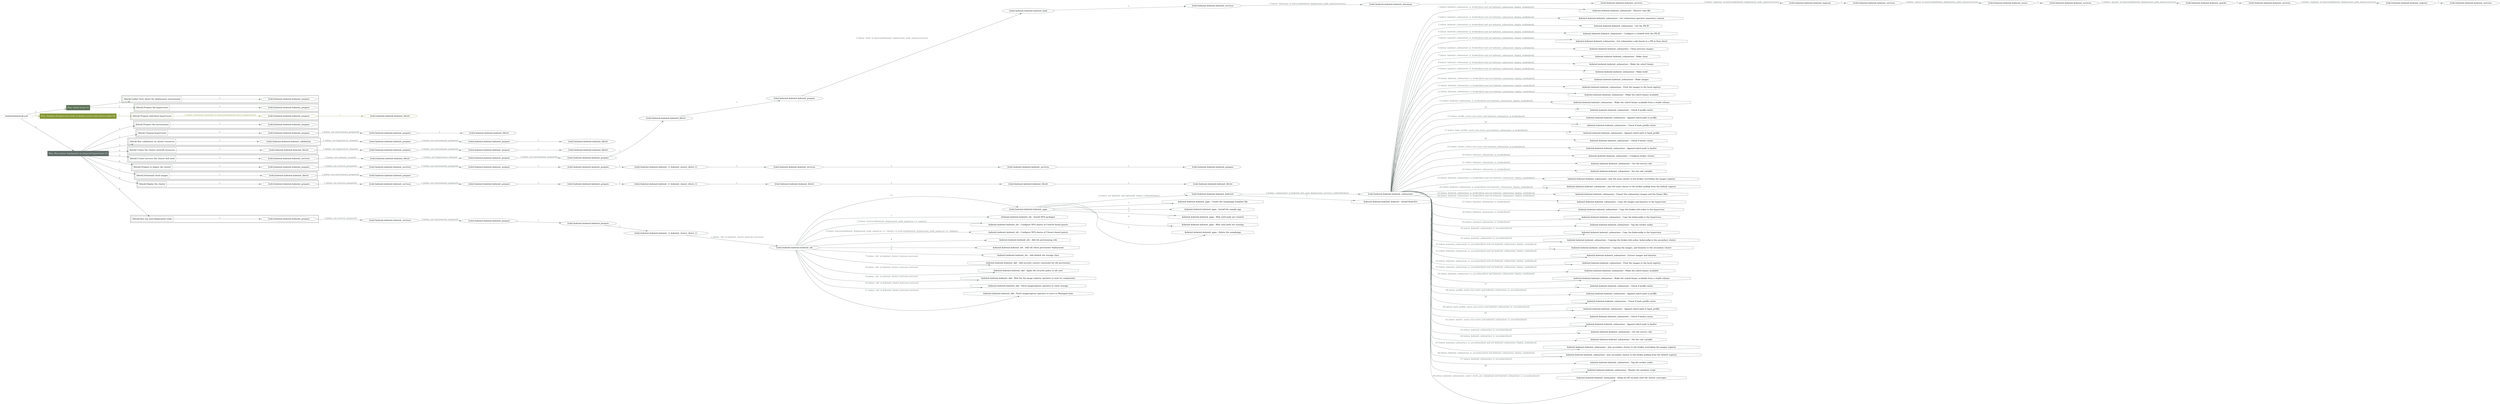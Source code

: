digraph {
	graph [concentrate=true ordering=in rankdir=LR ratio=fill]
	edge [esep=5 sep=10]
	"kubeinit/playbook.yml" [id=root_node style=dotted]
	play_3af742ef [label="Play: Initial setup (1)" color="#5d7458" fontcolor="#ffffff" id=play_3af742ef shape=box style=filled tooltip=localhost]
	"kubeinit/playbook.yml" -> play_3af742ef [label="1 " color="#5d7458" fontcolor="#5d7458" id=edge_5965c1f5 labeltooltip="1 " tooltip="1 "]
	subgraph "kubeinit.kubeinit.kubeinit_prepare" {
		role_507a6bcb [label="[role] kubeinit.kubeinit.kubeinit_prepare" color="#5d7458" id=role_507a6bcb tooltip="kubeinit.kubeinit.kubeinit_prepare"]
	}
	subgraph "kubeinit.kubeinit.kubeinit_prepare" {
		role_fdfa2773 [label="[role] kubeinit.kubeinit.kubeinit_prepare" color="#5d7458" id=role_fdfa2773 tooltip="kubeinit.kubeinit.kubeinit_prepare"]
	}
	subgraph "Play: Initial setup (1)" {
		play_3af742ef -> block_f4ccf1fb [label=1 color="#5d7458" fontcolor="#5d7458" id=edge_199b14ce labeltooltip=1 tooltip=1]
		subgraph cluster_block_f4ccf1fb {
			block_f4ccf1fb [label="[block] Gather facts about the deployment environment" color="#5d7458" id=block_f4ccf1fb labeltooltip="Gather facts about the deployment environment" shape=box tooltip="Gather facts about the deployment environment"]
			block_f4ccf1fb -> role_507a6bcb [label="1 " color="#5d7458" fontcolor="#5d7458" id=edge_f9a3b902 labeltooltip="1 " tooltip="1 "]
		}
		play_3af742ef -> block_cfcbf1c6 [label=2 color="#5d7458" fontcolor="#5d7458" id=edge_3c6c75ab labeltooltip=2 tooltip=2]
		subgraph cluster_block_cfcbf1c6 {
			block_cfcbf1c6 [label="[block] Prepare the hypervisors" color="#5d7458" id=block_cfcbf1c6 labeltooltip="Prepare the hypervisors" shape=box tooltip="Prepare the hypervisors"]
			block_cfcbf1c6 -> role_fdfa2773 [label="1 " color="#5d7458" fontcolor="#5d7458" id=edge_4031b2f6 labeltooltip="1 " tooltip="1 "]
		}
	}
	play_92a1a893 [label="Play: Prepare all hypervisor hosts to deploy service and cluster nodes (0)" color="#859735" fontcolor="#ffffff" id=play_92a1a893 shape=box style=filled tooltip="Play: Prepare all hypervisor hosts to deploy service and cluster nodes (0)"]
	"kubeinit/playbook.yml" -> play_92a1a893 [label="2 " color="#859735" fontcolor="#859735" id=edge_cb9aebb1 labeltooltip="2 " tooltip="2 "]
	subgraph "kubeinit.kubeinit.kubeinit_libvirt" {
		role_62ae29de [label="[role] kubeinit.kubeinit.kubeinit_libvirt" color="#859735" id=role_62ae29de tooltip="kubeinit.kubeinit.kubeinit_libvirt"]
	}
	subgraph "kubeinit.kubeinit.kubeinit_prepare" {
		role_b735b4f4 [label="[role] kubeinit.kubeinit.kubeinit_prepare" color="#859735" id=role_b735b4f4 tooltip="kubeinit.kubeinit.kubeinit_prepare"]
		role_b735b4f4 -> role_62ae29de [label="1 " color="#859735" fontcolor="#859735" id=edge_ad6d9328 labeltooltip="1 " tooltip="1 "]
	}
	subgraph "Play: Prepare all hypervisor hosts to deploy service and cluster nodes (0)" {
		play_92a1a893 -> block_e8f2c7cd [label=1 color="#859735" fontcolor="#859735" id=edge_b9a243c3 labeltooltip=1 tooltip=1]
		subgraph cluster_block_e8f2c7cd {
			block_e8f2c7cd [label="[block] Prepare individual hypervisors" color="#859735" id=block_e8f2c7cd labeltooltip="Prepare individual hypervisors" shape=box tooltip="Prepare individual hypervisors"]
			block_e8f2c7cd -> role_b735b4f4 [label="1 [when: inventory_hostname in hostvars['kubeinit-facts'].hypervisors]" color="#859735" fontcolor="#859735" id=edge_29ac9db5 labeltooltip="1 [when: inventory_hostname in hostvars['kubeinit-facts'].hypervisors]" tooltip="1 [when: inventory_hostname in hostvars['kubeinit-facts'].hypervisors]"]
		}
	}
	play_56392df5 [label="Play: Run cluster deployment on prepared hypervisors (1)" color="#606c68" fontcolor="#ffffff" id=play_56392df5 shape=box style=filled tooltip=localhost]
	"kubeinit/playbook.yml" -> play_56392df5 [label="3 " color="#606c68" fontcolor="#606c68" id=edge_0aad0b34 labeltooltip="3 " tooltip="3 "]
	subgraph "kubeinit.kubeinit.kubeinit_prepare" {
		role_c92b73f2 [label="[role] kubeinit.kubeinit.kubeinit_prepare" color="#606c68" id=role_c92b73f2 tooltip="kubeinit.kubeinit.kubeinit_prepare"]
	}
	subgraph "kubeinit.kubeinit.kubeinit_libvirt" {
		role_a25e4e83 [label="[role] kubeinit.kubeinit.kubeinit_libvirt" color="#606c68" id=role_a25e4e83 tooltip="kubeinit.kubeinit.kubeinit_libvirt"]
	}
	subgraph "kubeinit.kubeinit.kubeinit_prepare" {
		role_e948307d [label="[role] kubeinit.kubeinit.kubeinit_prepare" color="#606c68" id=role_e948307d tooltip="kubeinit.kubeinit.kubeinit_prepare"]
		role_e948307d -> role_a25e4e83 [label="1 " color="#606c68" fontcolor="#606c68" id=edge_a3875956 labeltooltip="1 " tooltip="1 "]
	}
	subgraph "kubeinit.kubeinit.kubeinit_prepare" {
		role_fd07804a [label="[role] kubeinit.kubeinit.kubeinit_prepare" color="#606c68" id=role_fd07804a tooltip="kubeinit.kubeinit.kubeinit_prepare"]
		role_fd07804a -> role_e948307d [label="1 [when: not environment_prepared]" color="#606c68" fontcolor="#606c68" id=edge_299bb578 labeltooltip="1 [when: not environment_prepared]" tooltip="1 [when: not environment_prepared]"]
	}
	subgraph "kubeinit.kubeinit.kubeinit_libvirt" {
		role_a7db377b [label="[role] kubeinit.kubeinit.kubeinit_libvirt" color="#606c68" id=role_a7db377b tooltip="kubeinit.kubeinit.kubeinit_libvirt"]
	}
	subgraph "kubeinit.kubeinit.kubeinit_prepare" {
		role_ce05ee80 [label="[role] kubeinit.kubeinit.kubeinit_prepare" color="#606c68" id=role_ce05ee80 tooltip="kubeinit.kubeinit.kubeinit_prepare"]
		role_ce05ee80 -> role_a7db377b [label="1 " color="#606c68" fontcolor="#606c68" id=edge_73ffba3c labeltooltip="1 " tooltip="1 "]
	}
	subgraph "kubeinit.kubeinit.kubeinit_prepare" {
		role_fdc440db [label="[role] kubeinit.kubeinit.kubeinit_prepare" color="#606c68" id=role_fdc440db tooltip="kubeinit.kubeinit.kubeinit_prepare"]
		role_fdc440db -> role_ce05ee80 [label="1 [when: not environment_prepared]" color="#606c68" fontcolor="#606c68" id=edge_1375b94a labeltooltip="1 [when: not environment_prepared]" tooltip="1 [when: not environment_prepared]"]
	}
	subgraph "kubeinit.kubeinit.kubeinit_validations" {
		role_d9485b2a [label="[role] kubeinit.kubeinit.kubeinit_validations" color="#606c68" id=role_d9485b2a tooltip="kubeinit.kubeinit.kubeinit_validations"]
		role_d9485b2a -> role_fdc440db [label="1 [when: not hypervisors_cleaned]" color="#606c68" fontcolor="#606c68" id=edge_71252efb labeltooltip="1 [when: not hypervisors_cleaned]" tooltip="1 [when: not hypervisors_cleaned]"]
	}
	subgraph "kubeinit.kubeinit.kubeinit_libvirt" {
		role_0df1adff [label="[role] kubeinit.kubeinit.kubeinit_libvirt" color="#606c68" id=role_0df1adff tooltip="kubeinit.kubeinit.kubeinit_libvirt"]
	}
	subgraph "kubeinit.kubeinit.kubeinit_prepare" {
		role_ba4e8c0f [label="[role] kubeinit.kubeinit.kubeinit_prepare" color="#606c68" id=role_ba4e8c0f tooltip="kubeinit.kubeinit.kubeinit_prepare"]
		role_ba4e8c0f -> role_0df1adff [label="1 " color="#606c68" fontcolor="#606c68" id=edge_0cad21a1 labeltooltip="1 " tooltip="1 "]
	}
	subgraph "kubeinit.kubeinit.kubeinit_prepare" {
		role_502038f3 [label="[role] kubeinit.kubeinit.kubeinit_prepare" color="#606c68" id=role_502038f3 tooltip="kubeinit.kubeinit.kubeinit_prepare"]
		role_502038f3 -> role_ba4e8c0f [label="1 [when: not environment_prepared]" color="#606c68" fontcolor="#606c68" id=edge_141d9a03 labeltooltip="1 [when: not environment_prepared]" tooltip="1 [when: not environment_prepared]"]
	}
	subgraph "kubeinit.kubeinit.kubeinit_libvirt" {
		role_300d6ae7 [label="[role] kubeinit.kubeinit.kubeinit_libvirt" color="#606c68" id=role_300d6ae7 tooltip="kubeinit.kubeinit.kubeinit_libvirt"]
		role_300d6ae7 -> role_502038f3 [label="1 [when: not hypervisors_cleaned]" color="#606c68" fontcolor="#606c68" id=edge_7bd1852b labeltooltip="1 [when: not hypervisors_cleaned]" tooltip="1 [when: not hypervisors_cleaned]"]
	}
	subgraph "kubeinit.kubeinit.kubeinit_services" {
		role_71c3a457 [label="[role] kubeinit.kubeinit.kubeinit_services" color="#606c68" id=role_71c3a457 tooltip="kubeinit.kubeinit.kubeinit_services"]
	}
	subgraph "kubeinit.kubeinit.kubeinit_registry" {
		role_66608c44 [label="[role] kubeinit.kubeinit.kubeinit_registry" color="#606c68" id=role_66608c44 tooltip="kubeinit.kubeinit.kubeinit_registry"]
		role_66608c44 -> role_71c3a457 [label="1 " color="#606c68" fontcolor="#606c68" id=edge_eb46abd3 labeltooltip="1 " tooltip="1 "]
	}
	subgraph "kubeinit.kubeinit.kubeinit_services" {
		role_64033e33 [label="[role] kubeinit.kubeinit.kubeinit_services" color="#606c68" id=role_64033e33 tooltip="kubeinit.kubeinit.kubeinit_services"]
		role_64033e33 -> role_66608c44 [label="1 [when: 'registry' in hostvars[kubeinit_deployment_node_name].services]" color="#606c68" fontcolor="#606c68" id=edge_30bb298a labeltooltip="1 [when: 'registry' in hostvars[kubeinit_deployment_node_name].services]" tooltip="1 [when: 'registry' in hostvars[kubeinit_deployment_node_name].services]"]
	}
	subgraph "kubeinit.kubeinit.kubeinit_apache" {
		role_ae8d1a50 [label="[role] kubeinit.kubeinit.kubeinit_apache" color="#606c68" id=role_ae8d1a50 tooltip="kubeinit.kubeinit.kubeinit_apache"]
		role_ae8d1a50 -> role_64033e33 [label="1 " color="#606c68" fontcolor="#606c68" id=edge_03a80005 labeltooltip="1 " tooltip="1 "]
	}
	subgraph "kubeinit.kubeinit.kubeinit_services" {
		role_f72f3506 [label="[role] kubeinit.kubeinit.kubeinit_services" color="#606c68" id=role_f72f3506 tooltip="kubeinit.kubeinit.kubeinit_services"]
		role_f72f3506 -> role_ae8d1a50 [label="1 [when: 'apache' in hostvars[kubeinit_deployment_node_name].services]" color="#606c68" fontcolor="#606c68" id=edge_cd205b9a labeltooltip="1 [when: 'apache' in hostvars[kubeinit_deployment_node_name].services]" tooltip="1 [when: 'apache' in hostvars[kubeinit_deployment_node_name].services]"]
	}
	subgraph "kubeinit.kubeinit.kubeinit_nexus" {
		role_052312d2 [label="[role] kubeinit.kubeinit.kubeinit_nexus" color="#606c68" id=role_052312d2 tooltip="kubeinit.kubeinit.kubeinit_nexus"]
		role_052312d2 -> role_f72f3506 [label="1 " color="#606c68" fontcolor="#606c68" id=edge_e830d120 labeltooltip="1 " tooltip="1 "]
	}
	subgraph "kubeinit.kubeinit.kubeinit_services" {
		role_6256c3dd [label="[role] kubeinit.kubeinit.kubeinit_services" color="#606c68" id=role_6256c3dd tooltip="kubeinit.kubeinit.kubeinit_services"]
		role_6256c3dd -> role_052312d2 [label="1 [when: 'nexus' in hostvars[kubeinit_deployment_node_name].services]" color="#606c68" fontcolor="#606c68" id=edge_d6c0b2c2 labeltooltip="1 [when: 'nexus' in hostvars[kubeinit_deployment_node_name].services]" tooltip="1 [when: 'nexus' in hostvars[kubeinit_deployment_node_name].services]"]
	}
	subgraph "kubeinit.kubeinit.kubeinit_haproxy" {
		role_bb89d668 [label="[role] kubeinit.kubeinit.kubeinit_haproxy" color="#606c68" id=role_bb89d668 tooltip="kubeinit.kubeinit.kubeinit_haproxy"]
		role_bb89d668 -> role_6256c3dd [label="1 " color="#606c68" fontcolor="#606c68" id=edge_4d161a94 labeltooltip="1 " tooltip="1 "]
	}
	subgraph "kubeinit.kubeinit.kubeinit_services" {
		role_d074cf77 [label="[role] kubeinit.kubeinit.kubeinit_services" color="#606c68" id=role_d074cf77 tooltip="kubeinit.kubeinit.kubeinit_services"]
		role_d074cf77 -> role_bb89d668 [label="1 [when: 'haproxy' in hostvars[kubeinit_deployment_node_name].services]" color="#606c68" fontcolor="#606c68" id=edge_b374079a labeltooltip="1 [when: 'haproxy' in hostvars[kubeinit_deployment_node_name].services]" tooltip="1 [when: 'haproxy' in hostvars[kubeinit_deployment_node_name].services]"]
	}
	subgraph "kubeinit.kubeinit.kubeinit_dnsmasq" {
		role_a1e3b386 [label="[role] kubeinit.kubeinit.kubeinit_dnsmasq" color="#606c68" id=role_a1e3b386 tooltip="kubeinit.kubeinit.kubeinit_dnsmasq"]
		role_a1e3b386 -> role_d074cf77 [label="1 " color="#606c68" fontcolor="#606c68" id=edge_939c30a1 labeltooltip="1 " tooltip="1 "]
	}
	subgraph "kubeinit.kubeinit.kubeinit_services" {
		role_6d2a7acd [label="[role] kubeinit.kubeinit.kubeinit_services" color="#606c68" id=role_6d2a7acd tooltip="kubeinit.kubeinit.kubeinit_services"]
		role_6d2a7acd -> role_a1e3b386 [label="1 [when: 'dnsmasq' in hostvars[kubeinit_deployment_node_name].services]" color="#606c68" fontcolor="#606c68" id=edge_eaaddffb labeltooltip="1 [when: 'dnsmasq' in hostvars[kubeinit_deployment_node_name].services]" tooltip="1 [when: 'dnsmasq' in hostvars[kubeinit_deployment_node_name].services]"]
	}
	subgraph "kubeinit.kubeinit.kubeinit_bind" {
		role_3fa2de7b [label="[role] kubeinit.kubeinit.kubeinit_bind" color="#606c68" id=role_3fa2de7b tooltip="kubeinit.kubeinit.kubeinit_bind"]
		role_3fa2de7b -> role_6d2a7acd [label="1 " color="#606c68" fontcolor="#606c68" id=edge_db298e2b labeltooltip="1 " tooltip="1 "]
	}
	subgraph "kubeinit.kubeinit.kubeinit_prepare" {
		role_7f19a104 [label="[role] kubeinit.kubeinit.kubeinit_prepare" color="#606c68" id=role_7f19a104 tooltip="kubeinit.kubeinit.kubeinit_prepare"]
		role_7f19a104 -> role_3fa2de7b [label="1 [when: 'bind' in hostvars[kubeinit_deployment_node_name].services]" color="#606c68" fontcolor="#606c68" id=edge_da4b9ec7 labeltooltip="1 [when: 'bind' in hostvars[kubeinit_deployment_node_name].services]" tooltip="1 [when: 'bind' in hostvars[kubeinit_deployment_node_name].services]"]
	}
	subgraph "kubeinit.kubeinit.kubeinit_libvirt" {
		role_10510855 [label="[role] kubeinit.kubeinit.kubeinit_libvirt" color="#606c68" id=role_10510855 tooltip="kubeinit.kubeinit.kubeinit_libvirt"]
		role_10510855 -> role_7f19a104 [label="1 " color="#606c68" fontcolor="#606c68" id=edge_c313394b labeltooltip="1 " tooltip="1 "]
	}
	subgraph "kubeinit.kubeinit.kubeinit_prepare" {
		role_36340a3d [label="[role] kubeinit.kubeinit.kubeinit_prepare" color="#606c68" id=role_36340a3d tooltip="kubeinit.kubeinit.kubeinit_prepare"]
		role_36340a3d -> role_10510855 [label="1 " color="#606c68" fontcolor="#606c68" id=edge_160ac821 labeltooltip="1 " tooltip="1 "]
	}
	subgraph "kubeinit.kubeinit.kubeinit_prepare" {
		role_56a0e7e2 [label="[role] kubeinit.kubeinit.kubeinit_prepare" color="#606c68" id=role_56a0e7e2 tooltip="kubeinit.kubeinit.kubeinit_prepare"]
		role_56a0e7e2 -> role_36340a3d [label="1 [when: not environment_prepared]" color="#606c68" fontcolor="#606c68" id=edge_8f22969e labeltooltip="1 [when: not environment_prepared]" tooltip="1 [when: not environment_prepared]"]
	}
	subgraph "kubeinit.kubeinit.kubeinit_libvirt" {
		role_8879c7f1 [label="[role] kubeinit.kubeinit.kubeinit_libvirt" color="#606c68" id=role_8879c7f1 tooltip="kubeinit.kubeinit.kubeinit_libvirt"]
		role_8879c7f1 -> role_56a0e7e2 [label="1 [when: not hypervisors_cleaned]" color="#606c68" fontcolor="#606c68" id=edge_ce6c67c8 labeltooltip="1 [when: not hypervisors_cleaned]" tooltip="1 [when: not hypervisors_cleaned]"]
	}
	subgraph "kubeinit.kubeinit.kubeinit_services" {
		role_078797d7 [label="[role] kubeinit.kubeinit.kubeinit_services" color="#606c68" id=role_078797d7 tooltip="kubeinit.kubeinit.kubeinit_services"]
		role_078797d7 -> role_8879c7f1 [label="1 [when: not network_created]" color="#606c68" fontcolor="#606c68" id=edge_2e4064d8 labeltooltip="1 [when: not network_created]" tooltip="1 [when: not network_created]"]
	}
	subgraph "kubeinit.kubeinit.kubeinit_prepare" {
		role_2432fcd1 [label="[role] kubeinit.kubeinit.kubeinit_prepare" color="#606c68" id=role_2432fcd1 tooltip="kubeinit.kubeinit.kubeinit_prepare"]
	}
	subgraph "kubeinit.kubeinit.kubeinit_services" {
		role_8bd30bad [label="[role] kubeinit.kubeinit.kubeinit_services" color="#606c68" id=role_8bd30bad tooltip="kubeinit.kubeinit.kubeinit_services"]
		role_8bd30bad -> role_2432fcd1 [label="1 " color="#606c68" fontcolor="#606c68" id=edge_4e7125f3 labeltooltip="1 " tooltip="1 "]
	}
	subgraph "kubeinit.kubeinit.kubeinit_services" {
		role_46dd9a3c [label="[role] kubeinit.kubeinit.kubeinit_services" color="#606c68" id=role_46dd9a3c tooltip="kubeinit.kubeinit.kubeinit_services"]
		role_46dd9a3c -> role_8bd30bad [label="1 " color="#606c68" fontcolor="#606c68" id=edge_50d00cde labeltooltip="1 " tooltip="1 "]
	}
	subgraph "kubeinit.kubeinit.kubeinit_{{ kubeinit_cluster_distro }}" {
		role_0ff47b29 [label="[role] kubeinit.kubeinit.kubeinit_{{ kubeinit_cluster_distro }}" color="#606c68" id=role_0ff47b29 tooltip="kubeinit.kubeinit.kubeinit_{{ kubeinit_cluster_distro }}"]
		role_0ff47b29 -> role_46dd9a3c [label="1 " color="#606c68" fontcolor="#606c68" id=edge_c687b56f labeltooltip="1 " tooltip="1 "]
	}
	subgraph "kubeinit.kubeinit.kubeinit_prepare" {
		role_f69f812c [label="[role] kubeinit.kubeinit.kubeinit_prepare" color="#606c68" id=role_f69f812c tooltip="kubeinit.kubeinit.kubeinit_prepare"]
		role_f69f812c -> role_0ff47b29 [label="1 " color="#606c68" fontcolor="#606c68" id=edge_40d1f261 labeltooltip="1 " tooltip="1 "]
	}
	subgraph "kubeinit.kubeinit.kubeinit_prepare" {
		role_098677c7 [label="[role] kubeinit.kubeinit.kubeinit_prepare" color="#606c68" id=role_098677c7 tooltip="kubeinit.kubeinit.kubeinit_prepare"]
		role_098677c7 -> role_f69f812c [label="1 " color="#606c68" fontcolor="#606c68" id=edge_0f29693f labeltooltip="1 " tooltip="1 "]
	}
	subgraph "kubeinit.kubeinit.kubeinit_services" {
		role_1fa0c6a7 [label="[role] kubeinit.kubeinit.kubeinit_services" color="#606c68" id=role_1fa0c6a7 tooltip="kubeinit.kubeinit.kubeinit_services"]
		role_1fa0c6a7 -> role_098677c7 [label="1 [when: not environment_prepared]" color="#606c68" fontcolor="#606c68" id=edge_a84b6baa labeltooltip="1 [when: not environment_prepared]" tooltip="1 [when: not environment_prepared]"]
	}
	subgraph "kubeinit.kubeinit.kubeinit_prepare" {
		role_5ea49bea [label="[role] kubeinit.kubeinit.kubeinit_prepare" color="#606c68" id=role_5ea49bea tooltip="kubeinit.kubeinit.kubeinit_prepare"]
		role_5ea49bea -> role_1fa0c6a7 [label="1 [when: not services_prepared]" color="#606c68" fontcolor="#606c68" id=edge_6c378b9c labeltooltip="1 [when: not services_prepared]" tooltip="1 [when: not services_prepared]"]
	}
	subgraph "kubeinit.kubeinit.kubeinit_prepare" {
		role_2abc55ef [label="[role] kubeinit.kubeinit.kubeinit_prepare" color="#606c68" id=role_2abc55ef tooltip="kubeinit.kubeinit.kubeinit_prepare"]
	}
	subgraph "kubeinit.kubeinit.kubeinit_libvirt" {
		role_8198fda7 [label="[role] kubeinit.kubeinit.kubeinit_libvirt" color="#606c68" id=role_8198fda7 tooltip="kubeinit.kubeinit.kubeinit_libvirt"]
		role_8198fda7 -> role_2abc55ef [label="1 [when: not environment_prepared]" color="#606c68" fontcolor="#606c68" id=edge_62a0a4d2 labeltooltip="1 [when: not environment_prepared]" tooltip="1 [when: not environment_prepared]"]
	}
	subgraph "kubeinit.kubeinit.kubeinit_libvirt" {
		role_1eba9355 [label="[role] kubeinit.kubeinit.kubeinit_libvirt" color="#606c68" id=role_1eba9355 tooltip="kubeinit.kubeinit.kubeinit_libvirt"]
	}
	subgraph "kubeinit.kubeinit.kubeinit_libvirt" {
		role_1ed9214d [label="[role] kubeinit.kubeinit.kubeinit_libvirt" color="#606c68" id=role_1ed9214d tooltip="kubeinit.kubeinit.kubeinit_libvirt"]
		role_1ed9214d -> role_1eba9355 [label="1 " color="#606c68" fontcolor="#606c68" id=edge_e8966cbd labeltooltip="1 " tooltip="1 "]
	}
	subgraph "kubeinit.kubeinit.kubeinit_libvirt" {
		role_eb562727 [label="[role] kubeinit.kubeinit.kubeinit_libvirt" color="#606c68" id=role_eb562727 tooltip="kubeinit.kubeinit.kubeinit_libvirt"]
		role_eb562727 -> role_1ed9214d [label="1 " color="#606c68" fontcolor="#606c68" id=edge_42c2e36b labeltooltip="1 " tooltip="1 "]
	}
	subgraph "kubeinit.kubeinit.kubeinit_{{ kubeinit_cluster_distro }}" {
		role_7cb2e1c1 [label="[role] kubeinit.kubeinit.kubeinit_{{ kubeinit_cluster_distro }}" color="#606c68" id=role_7cb2e1c1 tooltip="kubeinit.kubeinit.kubeinit_{{ kubeinit_cluster_distro }}"]
		role_7cb2e1c1 -> role_eb562727 [label="1 " color="#606c68" fontcolor="#606c68" id=edge_6980a9b8 labeltooltip="1 " tooltip="1 "]
	}
	subgraph "kubeinit.kubeinit.kubeinit_prepare" {
		role_2e99222b [label="[role] kubeinit.kubeinit.kubeinit_prepare" color="#606c68" id=role_2e99222b tooltip="kubeinit.kubeinit.kubeinit_prepare"]
		role_2e99222b -> role_7cb2e1c1 [label="1 " color="#606c68" fontcolor="#606c68" id=edge_84d93f2b labeltooltip="1 " tooltip="1 "]
	}
	subgraph "kubeinit.kubeinit.kubeinit_prepare" {
		role_d9b5f70a [label="[role] kubeinit.kubeinit.kubeinit_prepare" color="#606c68" id=role_d9b5f70a tooltip="kubeinit.kubeinit.kubeinit_prepare"]
		role_d9b5f70a -> role_2e99222b [label="1 " color="#606c68" fontcolor="#606c68" id=edge_d1e409dd labeltooltip="1 " tooltip="1 "]
	}
	subgraph "kubeinit.kubeinit.kubeinit_services" {
		role_bb35820a [label="[role] kubeinit.kubeinit.kubeinit_services" color="#606c68" id=role_bb35820a tooltip="kubeinit.kubeinit.kubeinit_services"]
		role_bb35820a -> role_d9b5f70a [label="1 [when: not environment_prepared]" color="#606c68" fontcolor="#606c68" id=edge_804e6433 labeltooltip="1 [when: not environment_prepared]" tooltip="1 [when: not environment_prepared]"]
	}
	subgraph "kubeinit.kubeinit.kubeinit_prepare" {
		role_95564870 [label="[role] kubeinit.kubeinit.kubeinit_prepare" color="#606c68" id=role_95564870 tooltip="kubeinit.kubeinit.kubeinit_prepare"]
		role_95564870 -> role_bb35820a [label="1 [when: not services_prepared]" color="#606c68" fontcolor="#606c68" id=edge_9f1894fd labeltooltip="1 [when: not services_prepared]" tooltip="1 [when: not services_prepared]"]
	}
	subgraph "kubeinit.kubeinit.kubeinit_submariner" {
		role_bfdf3b99 [label="[role] kubeinit.kubeinit.kubeinit_submariner" color="#606c68" id=role_bfdf3b99 tooltip="kubeinit.kubeinit.kubeinit_submariner"]
		task_5deb0b53 [label="kubeinit.kubeinit.kubeinit_submariner : Remove repo file" color="#606c68" id=task_5deb0b53 shape=octagon tooltip="kubeinit.kubeinit.kubeinit_submariner : Remove repo file"]
		role_bfdf3b99 -> task_5deb0b53 [label="1 [when: kubeinit_submariner_is_broker|bool and not kubeinit_submariner_deploy_stable|bool]" color="#606c68" fontcolor="#606c68" id=edge_dc2ad9d8 labeltooltip="1 [when: kubeinit_submariner_is_broker|bool and not kubeinit_submariner_deploy_stable|bool]" tooltip="1 [when: kubeinit_submariner_is_broker|bool and not kubeinit_submariner_deploy_stable|bool]"]
		task_18e4a8c7 [label="kubeinit.kubeinit.kubeinit_submariner : Get submariner-operator repository content" color="#606c68" id=task_18e4a8c7 shape=octagon tooltip="kubeinit.kubeinit.kubeinit_submariner : Get submariner-operator repository content"]
		role_bfdf3b99 -> task_18e4a8c7 [label="2 [when: kubeinit_submariner_is_broker|bool and not kubeinit_submariner_deploy_stable|bool]" color="#606c68" fontcolor="#606c68" id=edge_f65f1c21 labeltooltip="2 [when: kubeinit_submariner_is_broker|bool and not kubeinit_submariner_deploy_stable|bool]" tooltip="2 [when: kubeinit_submariner_is_broker|bool and not kubeinit_submariner_deploy_stable|bool]"]
		task_0b2beeb8 [label="kubeinit.kubeinit.kubeinit_submariner : Get the PR ID" color="#606c68" id=task_0b2beeb8 shape=octagon tooltip="kubeinit.kubeinit.kubeinit_submariner : Get the PR ID"]
		role_bfdf3b99 -> task_0b2beeb8 [label="3 [when: kubeinit_submariner_is_broker|bool and not kubeinit_submariner_deploy_stable|bool]" color="#606c68" fontcolor="#606c68" id=edge_5dbc40b5 labeltooltip="3 [when: kubeinit_submariner_is_broker|bool and not kubeinit_submariner_deploy_stable|bool]" tooltip="3 [when: kubeinit_submariner_is_broker|bool and not kubeinit_submariner_deploy_stable|bool]"]
		task_2e8ce7be [label="kubeinit.kubeinit.kubeinit_submariner : Configure a variable with the PR ID" color="#606c68" id=task_2e8ce7be shape=octagon tooltip="kubeinit.kubeinit.kubeinit_submariner : Configure a variable with the PR ID"]
		role_bfdf3b99 -> task_2e8ce7be [label="4 [when: kubeinit_submariner_is_broker|bool and not kubeinit_submariner_deploy_stable|bool]" color="#606c68" fontcolor="#606c68" id=edge_cb2f4914 labeltooltip="4 [when: kubeinit_submariner_is_broker|bool and not kubeinit_submariner_deploy_stable|bool]" tooltip="4 [when: kubeinit_submariner_is_broker|bool and not kubeinit_submariner_deploy_stable|bool]"]
		task_dacbe93d [label="kubeinit.kubeinit.kubeinit_submariner : Get submariner code based on a PR or from devel" color="#606c68" id=task_dacbe93d shape=octagon tooltip="kubeinit.kubeinit.kubeinit_submariner : Get submariner code based on a PR or from devel"]
		role_bfdf3b99 -> task_dacbe93d [label="5 [when: kubeinit_submariner_is_broker|bool and not kubeinit_submariner_deploy_stable|bool]" color="#606c68" fontcolor="#606c68" id=edge_e03ac54a labeltooltip="5 [when: kubeinit_submariner_is_broker|bool and not kubeinit_submariner_deploy_stable|bool]" tooltip="5 [when: kubeinit_submariner_is_broker|bool and not kubeinit_submariner_deploy_stable|bool]"]
		task_5f978e72 [label="kubeinit.kubeinit.kubeinit_submariner : Clean previous images" color="#606c68" id=task_5f978e72 shape=octagon tooltip="kubeinit.kubeinit.kubeinit_submariner : Clean previous images"]
		role_bfdf3b99 -> task_5f978e72 [label="6 [when: kubeinit_submariner_is_broker|bool and not kubeinit_submariner_deploy_stable|bool]" color="#606c68" fontcolor="#606c68" id=edge_6040281c labeltooltip="6 [when: kubeinit_submariner_is_broker|bool and not kubeinit_submariner_deploy_stable|bool]" tooltip="6 [when: kubeinit_submariner_is_broker|bool and not kubeinit_submariner_deploy_stable|bool]"]
		task_608da82d [label="kubeinit.kubeinit.kubeinit_submariner : Make clean" color="#606c68" id=task_608da82d shape=octagon tooltip="kubeinit.kubeinit.kubeinit_submariner : Make clean"]
		role_bfdf3b99 -> task_608da82d [label="7 [when: kubeinit_submariner_is_broker|bool and not kubeinit_submariner_deploy_stable|bool]" color="#606c68" fontcolor="#606c68" id=edge_6050a13a labeltooltip="7 [when: kubeinit_submariner_is_broker|bool and not kubeinit_submariner_deploy_stable|bool]" tooltip="7 [when: kubeinit_submariner_is_broker|bool and not kubeinit_submariner_deploy_stable|bool]"]
		task_83ca41e6 [label="kubeinit.kubeinit.kubeinit_submariner : Make the subctl binary" color="#606c68" id=task_83ca41e6 shape=octagon tooltip="kubeinit.kubeinit.kubeinit_submariner : Make the subctl binary"]
		role_bfdf3b99 -> task_83ca41e6 [label="8 [when: kubeinit_submariner_is_broker|bool and not kubeinit_submariner_deploy_stable|bool]" color="#606c68" fontcolor="#606c68" id=edge_f32e8f85 labeltooltip="8 [when: kubeinit_submariner_is_broker|bool and not kubeinit_submariner_deploy_stable|bool]" tooltip="8 [when: kubeinit_submariner_is_broker|bool and not kubeinit_submariner_deploy_stable|bool]"]
		task_cb24266a [label="kubeinit.kubeinit.kubeinit_submariner : Make build" color="#606c68" id=task_cb24266a shape=octagon tooltip="kubeinit.kubeinit.kubeinit_submariner : Make build"]
		role_bfdf3b99 -> task_cb24266a [label="9 [when: kubeinit_submariner_is_broker|bool and not kubeinit_submariner_deploy_stable|bool]" color="#606c68" fontcolor="#606c68" id=edge_67973e87 labeltooltip="9 [when: kubeinit_submariner_is_broker|bool and not kubeinit_submariner_deploy_stable|bool]" tooltip="9 [when: kubeinit_submariner_is_broker|bool and not kubeinit_submariner_deploy_stable|bool]"]
		task_4da58ced [label="kubeinit.kubeinit.kubeinit_submariner : Make images" color="#606c68" id=task_4da58ced shape=octagon tooltip="kubeinit.kubeinit.kubeinit_submariner : Make images"]
		role_bfdf3b99 -> task_4da58ced [label="10 [when: kubeinit_submariner_is_broker|bool and not kubeinit_submariner_deploy_stable|bool]" color="#606c68" fontcolor="#606c68" id=edge_6e03b3d8 labeltooltip="10 [when: kubeinit_submariner_is_broker|bool and not kubeinit_submariner_deploy_stable|bool]" tooltip="10 [when: kubeinit_submariner_is_broker|bool and not kubeinit_submariner_deploy_stable|bool]"]
		task_4fdd9194 [label="kubeinit.kubeinit.kubeinit_submariner : Push the images to the local registry" color="#606c68" id=task_4fdd9194 shape=octagon tooltip="kubeinit.kubeinit.kubeinit_submariner : Push the images to the local registry"]
		role_bfdf3b99 -> task_4fdd9194 [label="11 [when: kubeinit_submariner_is_broker|bool and not kubeinit_submariner_deploy_stable|bool]" color="#606c68" fontcolor="#606c68" id=edge_2fefa5d1 labeltooltip="11 [when: kubeinit_submariner_is_broker|bool and not kubeinit_submariner_deploy_stable|bool]" tooltip="11 [when: kubeinit_submariner_is_broker|bool and not kubeinit_submariner_deploy_stable|bool]"]
		task_d27df213 [label="kubeinit.kubeinit.kubeinit_submariner : Make the subctl binary available" color="#606c68" id=task_d27df213 shape=octagon tooltip="kubeinit.kubeinit.kubeinit_submariner : Make the subctl binary available"]
		role_bfdf3b99 -> task_d27df213 [label="12 [when: kubeinit_submariner_is_broker|bool and not kubeinit_submariner_deploy_stable|bool]" color="#606c68" fontcolor="#606c68" id=edge_07bee1b9 labeltooltip="12 [when: kubeinit_submariner_is_broker|bool and not kubeinit_submariner_deploy_stable|bool]" tooltip="12 [when: kubeinit_submariner_is_broker|bool and not kubeinit_submariner_deploy_stable|bool]"]
		task_b8741657 [label="kubeinit.kubeinit.kubeinit_submariner : Make the subctl binary available from a stable release" color="#606c68" id=task_b8741657 shape=octagon tooltip="kubeinit.kubeinit.kubeinit_submariner : Make the subctl binary available from a stable release"]
		role_bfdf3b99 -> task_b8741657 [label="13 [when: kubeinit_submariner_is_broker|bool and kubeinit_submariner_deploy_stable|bool]" color="#606c68" fontcolor="#606c68" id=edge_69e948fd labeltooltip="13 [when: kubeinit_submariner_is_broker|bool and kubeinit_submariner_deploy_stable|bool]" tooltip="13 [when: kubeinit_submariner_is_broker|bool and kubeinit_submariner_deploy_stable|bool]"]
		task_d0550593 [label="kubeinit.kubeinit.kubeinit_submariner : Check if profile exists" color="#606c68" id=task_d0550593 shape=octagon tooltip="kubeinit.kubeinit.kubeinit_submariner : Check if profile exists"]
		role_bfdf3b99 -> task_d0550593 [label="14 " color="#606c68" fontcolor="#606c68" id=edge_aec30477 labeltooltip="14 " tooltip="14 "]
		task_1e703569 [label="kubeinit.kubeinit.kubeinit_submariner : Append subctl path to profile" color="#606c68" id=task_1e703569 shape=octagon tooltip="kubeinit.kubeinit.kubeinit_submariner : Append subctl path to profile"]
		role_bfdf3b99 -> task_1e703569 [label="15 [when: profile_exists.stat.exists and kubeinit_submariner_is_broker|bool]" color="#606c68" fontcolor="#606c68" id=edge_0f944a9e labeltooltip="15 [when: profile_exists.stat.exists and kubeinit_submariner_is_broker|bool]" tooltip="15 [when: profile_exists.stat.exists and kubeinit_submariner_is_broker|bool]"]
		task_5119e5cc [label="kubeinit.kubeinit.kubeinit_submariner : Check if bash_profile exists" color="#606c68" id=task_5119e5cc shape=octagon tooltip="kubeinit.kubeinit.kubeinit_submariner : Check if bash_profile exists"]
		role_bfdf3b99 -> task_5119e5cc [label="16 " color="#606c68" fontcolor="#606c68" id=edge_938b03e1 labeltooltip="16 " tooltip="16 "]
		task_f17e0eea [label="kubeinit.kubeinit.kubeinit_submariner : Append subctl path to bash_profile" color="#606c68" id=task_f17e0eea shape=octagon tooltip="kubeinit.kubeinit.kubeinit_submariner : Append subctl path to bash_profile"]
		role_bfdf3b99 -> task_f17e0eea [label="17 [when: bash_profile_exists.stat.exists and kubeinit_submariner_is_broker|bool]" color="#606c68" fontcolor="#606c68" id=edge_e83fa7f9 labeltooltip="17 [when: bash_profile_exists.stat.exists and kubeinit_submariner_is_broker|bool]" tooltip="17 [when: bash_profile_exists.stat.exists and kubeinit_submariner_is_broker|bool]"]
		task_8dee92db [label="kubeinit.kubeinit.kubeinit_submariner : Check if bashrc exists" color="#606c68" id=task_8dee92db shape=octagon tooltip="kubeinit.kubeinit.kubeinit_submariner : Check if bashrc exists"]
		role_bfdf3b99 -> task_8dee92db [label="18 " color="#606c68" fontcolor="#606c68" id=edge_aee11e5b labeltooltip="18 " tooltip="18 "]
		task_2f71cbcb [label="kubeinit.kubeinit.kubeinit_submariner : Append subctl path to bashrc" color="#606c68" id=task_2f71cbcb shape=octagon tooltip="kubeinit.kubeinit.kubeinit_submariner : Append subctl path to bashrc"]
		role_bfdf3b99 -> task_2f71cbcb [label="19 [when: bashrc_exists.stat.exists and kubeinit_submariner_is_broker|bool]" color="#606c68" fontcolor="#606c68" id=edge_437bd515 labeltooltip="19 [when: bashrc_exists.stat.exists and kubeinit_submariner_is_broker|bool]" tooltip="19 [when: bashrc_exists.stat.exists and kubeinit_submariner_is_broker|bool]"]
		task_6bf5e83b [label="kubeinit.kubeinit.kubeinit_submariner : Configure broker cluster" color="#606c68" id=task_6bf5e83b shape=octagon tooltip="kubeinit.kubeinit.kubeinit_submariner : Configure broker cluster"]
		role_bfdf3b99 -> task_6bf5e83b [label="20 [when: kubeinit_submariner_is_broker|bool]" color="#606c68" fontcolor="#606c68" id=edge_29a84ea6 labeltooltip="20 [when: kubeinit_submariner_is_broker|bool]" tooltip="20 [when: kubeinit_submariner_is_broker|bool]"]
		task_504307ee [label="kubeinit.kubeinit.kubeinit_submariner : Get the service cidr" color="#606c68" id=task_504307ee shape=octagon tooltip="kubeinit.kubeinit.kubeinit_submariner : Get the service cidr"]
		role_bfdf3b99 -> task_504307ee [label="21 [when: kubeinit_submariner_is_broker|bool]" color="#606c68" fontcolor="#606c68" id=edge_6c361c97 labeltooltip="21 [when: kubeinit_submariner_is_broker|bool]" tooltip="21 [when: kubeinit_submariner_is_broker|bool]"]
		task_fd20650f [label="kubeinit.kubeinit.kubeinit_submariner : Set the cidr variable" color="#606c68" id=task_fd20650f shape=octagon tooltip="kubeinit.kubeinit.kubeinit_submariner : Set the cidr variable"]
		role_bfdf3b99 -> task_fd20650f [label="22 [when: kubeinit_submariner_is_broker|bool]" color="#606c68" fontcolor="#606c68" id=edge_288b1722 labeltooltip="22 [when: kubeinit_submariner_is_broker|bool]" tooltip="22 [when: kubeinit_submariner_is_broker|bool]"]
		task_456cd9c1 [label="kubeinit.kubeinit.kubeinit_submariner : Join the main cluster to the broker overriding the images registry" color="#606c68" id=task_456cd9c1 shape=octagon tooltip="kubeinit.kubeinit.kubeinit_submariner : Join the main cluster to the broker overriding the images registry"]
		role_bfdf3b99 -> task_456cd9c1 [label="23 [when: kubeinit_submariner_is_broker|bool and not kubeinit_submariner_deploy_stable|bool]" color="#606c68" fontcolor="#606c68" id=edge_bb86c871 labeltooltip="23 [when: kubeinit_submariner_is_broker|bool and not kubeinit_submariner_deploy_stable|bool]" tooltip="23 [when: kubeinit_submariner_is_broker|bool and not kubeinit_submariner_deploy_stable|bool]"]
		task_2d9b2176 [label="kubeinit.kubeinit.kubeinit_submariner : Join the main cluster to the broker pulling from the default registry" color="#606c68" id=task_2d9b2176 shape=octagon tooltip="kubeinit.kubeinit.kubeinit_submariner : Join the main cluster to the broker pulling from the default registry"]
		role_bfdf3b99 -> task_2d9b2176 [label="24 [when: kubeinit_submariner_is_broker|bool and kubeinit_submariner_deploy_stable|bool]" color="#606c68" fontcolor="#606c68" id=edge_0581f719 labeltooltip="24 [when: kubeinit_submariner_is_broker|bool and kubeinit_submariner_deploy_stable|bool]" tooltip="24 [when: kubeinit_submariner_is_broker|bool and kubeinit_submariner_deploy_stable|bool]"]
		task_880c9e40 [label="kubeinit.kubeinit.kubeinit_submariner : Export the submariner images and the binary files" color="#606c68" id=task_880c9e40 shape=octagon tooltip="kubeinit.kubeinit.kubeinit_submariner : Export the submariner images and the binary files"]
		role_bfdf3b99 -> task_880c9e40 [label="25 [when: kubeinit_submariner_is_broker|bool and not kubeinit_submariner_deploy_stable|bool]" color="#606c68" fontcolor="#606c68" id=edge_859082aa labeltooltip="25 [when: kubeinit_submariner_is_broker|bool and not kubeinit_submariner_deploy_stable|bool]" tooltip="25 [when: kubeinit_submariner_is_broker|bool and not kubeinit_submariner_deploy_stable|bool]"]
		task_5e56f1c4 [label="kubeinit.kubeinit.kubeinit_submariner : Copy the images and binaries to the hypervisor" color="#606c68" id=task_5e56f1c4 shape=octagon tooltip="kubeinit.kubeinit.kubeinit_submariner : Copy the images and binaries to the hypervisor"]
		role_bfdf3b99 -> task_5e56f1c4 [label="26 [when: kubeinit_submariner_is_broker|bool and not kubeinit_submariner_deploy_stable|bool]" color="#606c68" fontcolor="#606c68" id=edge_a34f780d labeltooltip="26 [when: kubeinit_submariner_is_broker|bool and not kubeinit_submariner_deploy_stable|bool]" tooltip="26 [when: kubeinit_submariner_is_broker|bool and not kubeinit_submariner_deploy_stable|bool]"]
		task_1cff1896 [label="kubeinit.kubeinit.kubeinit_submariner : Copy the broker-info.subm to the hypervisor" color="#606c68" id=task_1cff1896 shape=octagon tooltip="kubeinit.kubeinit.kubeinit_submariner : Copy the broker-info.subm to the hypervisor"]
		role_bfdf3b99 -> task_1cff1896 [label="27 [when: kubeinit_submariner_is_broker|bool]" color="#606c68" fontcolor="#606c68" id=edge_b270837b labeltooltip="27 [when: kubeinit_submariner_is_broker|bool]" tooltip="27 [when: kubeinit_submariner_is_broker|bool]"]
		task_4cc529bb [label="kubeinit.kubeinit.kubeinit_submariner : Copy the kubeconfig to the hypervisor" color="#606c68" id=task_4cc529bb shape=octagon tooltip="kubeinit.kubeinit.kubeinit_submariner : Copy the kubeconfig to the hypervisor"]
		role_bfdf3b99 -> task_4cc529bb [label="28 [when: kubeinit_submariner_is_broker|bool]" color="#606c68" fontcolor="#606c68" id=edge_f42d80f2 labeltooltip="28 [when: kubeinit_submariner_is_broker|bool]" tooltip="28 [when: kubeinit_submariner_is_broker|bool]"]
		task_77b04922 [label="kubeinit.kubeinit.kubeinit_submariner : Tag the worker nodes" color="#606c68" id=task_77b04922 shape=octagon tooltip="kubeinit.kubeinit.kubeinit_submariner : Tag the worker nodes"]
		role_bfdf3b99 -> task_77b04922 [label="29 [when: kubeinit_submariner_is_broker|bool]" color="#606c68" fontcolor="#606c68" id=edge_1e906eea labeltooltip="29 [when: kubeinit_submariner_is_broker|bool]" tooltip="29 [when: kubeinit_submariner_is_broker|bool]"]
		task_33c5236c [label="kubeinit.kubeinit.kubeinit_submariner : Copy the kubeconfig to the hypervisor" color="#606c68" id=task_33c5236c shape=octagon tooltip="kubeinit.kubeinit.kubeinit_submariner : Copy the kubeconfig to the hypervisor"]
		role_bfdf3b99 -> task_33c5236c [label="30 [when: kubeinit_submariner_is_secondary|bool]" color="#606c68" fontcolor="#606c68" id=edge_4967b82e labeltooltip="30 [when: kubeinit_submariner_is_secondary|bool]" tooltip="30 [when: kubeinit_submariner_is_secondary|bool]"]
		task_602d9cd7 [label="kubeinit.kubeinit.kubeinit_submariner : Copying the broker-info.subm, kubeconfig to the secondary cluster" color="#606c68" id=task_602d9cd7 shape=octagon tooltip="kubeinit.kubeinit.kubeinit_submariner : Copying the broker-info.subm, kubeconfig to the secondary cluster"]
		role_bfdf3b99 -> task_602d9cd7 [label="31 [when: kubeinit_submariner_is_secondary|bool]" color="#606c68" fontcolor="#606c68" id=edge_e9bfad08 labeltooltip="31 [when: kubeinit_submariner_is_secondary|bool]" tooltip="31 [when: kubeinit_submariner_is_secondary|bool]"]
		task_086b131d [label="kubeinit.kubeinit.kubeinit_submariner : Copying the images, and binaries to the secondary cluster" color="#606c68" id=task_086b131d shape=octagon tooltip="kubeinit.kubeinit.kubeinit_submariner : Copying the images, and binaries to the secondary cluster"]
		role_bfdf3b99 -> task_086b131d [label="32 [when: kubeinit_submariner_is_secondary|bool and not kubeinit_submariner_deploy_stable|bool]" color="#606c68" fontcolor="#606c68" id=edge_3e03b802 labeltooltip="32 [when: kubeinit_submariner_is_secondary|bool and not kubeinit_submariner_deploy_stable|bool]" tooltip="32 [when: kubeinit_submariner_is_secondary|bool and not kubeinit_submariner_deploy_stable|bool]"]
		task_99966246 [label="kubeinit.kubeinit.kubeinit_submariner : Extract images and binaries" color="#606c68" id=task_99966246 shape=octagon tooltip="kubeinit.kubeinit.kubeinit_submariner : Extract images and binaries"]
		role_bfdf3b99 -> task_99966246 [label="33 [when: kubeinit_submariner_is_secondary|bool and not kubeinit_submariner_deploy_stable|bool]" color="#606c68" fontcolor="#606c68" id=edge_f6f1e3cb labeltooltip="33 [when: kubeinit_submariner_is_secondary|bool and not kubeinit_submariner_deploy_stable|bool]" tooltip="33 [when: kubeinit_submariner_is_secondary|bool and not kubeinit_submariner_deploy_stable|bool]"]
		task_bf4a7fdd [label="kubeinit.kubeinit.kubeinit_submariner : Push the images to the local registry" color="#606c68" id=task_bf4a7fdd shape=octagon tooltip="kubeinit.kubeinit.kubeinit_submariner : Push the images to the local registry"]
		role_bfdf3b99 -> task_bf4a7fdd [label="34 [when: kubeinit_submariner_is_secondary|bool and not kubeinit_submariner_deploy_stable|bool]" color="#606c68" fontcolor="#606c68" id=edge_5902dbfd labeltooltip="34 [when: kubeinit_submariner_is_secondary|bool and not kubeinit_submariner_deploy_stable|bool]" tooltip="34 [when: kubeinit_submariner_is_secondary|bool and not kubeinit_submariner_deploy_stable|bool]"]
		task_ca91ba66 [label="kubeinit.kubeinit.kubeinit_submariner : Make the subctl binary available" color="#606c68" id=task_ca91ba66 shape=octagon tooltip="kubeinit.kubeinit.kubeinit_submariner : Make the subctl binary available"]
		role_bfdf3b99 -> task_ca91ba66 [label="35 [when: kubeinit_submariner_is_secondary|bool and not kubeinit_submariner_deploy_stable|bool]" color="#606c68" fontcolor="#606c68" id=edge_4d1744c6 labeltooltip="35 [when: kubeinit_submariner_is_secondary|bool and not kubeinit_submariner_deploy_stable|bool]" tooltip="35 [when: kubeinit_submariner_is_secondary|bool and not kubeinit_submariner_deploy_stable|bool]"]
		task_0e3c9937 [label="kubeinit.kubeinit.kubeinit_submariner : Make the subctl binary available from a stable release" color="#606c68" id=task_0e3c9937 shape=octagon tooltip="kubeinit.kubeinit.kubeinit_submariner : Make the subctl binary available from a stable release"]
		role_bfdf3b99 -> task_0e3c9937 [label="36 [when: kubeinit_submariner_is_secondary|bool and kubeinit_submariner_deploy_stable|bool]" color="#606c68" fontcolor="#606c68" id=edge_db11b4b4 labeltooltip="36 [when: kubeinit_submariner_is_secondary|bool and kubeinit_submariner_deploy_stable|bool]" tooltip="36 [when: kubeinit_submariner_is_secondary|bool and kubeinit_submariner_deploy_stable|bool]"]
		task_32bdde85 [label="kubeinit.kubeinit.kubeinit_submariner : Check if profile exists" color="#606c68" id=task_32bdde85 shape=octagon tooltip="kubeinit.kubeinit.kubeinit_submariner : Check if profile exists"]
		role_bfdf3b99 -> task_32bdde85 [label="37 " color="#606c68" fontcolor="#606c68" id=edge_b34b5b2e labeltooltip="37 " tooltip="37 "]
		task_5661729b [label="kubeinit.kubeinit.kubeinit_submariner : Append subctl path to profile" color="#606c68" id=task_5661729b shape=octagon tooltip="kubeinit.kubeinit.kubeinit_submariner : Append subctl path to profile"]
		role_bfdf3b99 -> task_5661729b [label="38 [when: profile_exists.stat.exists and kubeinit_submariner_is_secondary|bool]" color="#606c68" fontcolor="#606c68" id=edge_a6a2dab1 labeltooltip="38 [when: profile_exists.stat.exists and kubeinit_submariner_is_secondary|bool]" tooltip="38 [when: profile_exists.stat.exists and kubeinit_submariner_is_secondary|bool]"]
		task_084ffb73 [label="kubeinit.kubeinit.kubeinit_submariner : Check if bash_profile exists" color="#606c68" id=task_084ffb73 shape=octagon tooltip="kubeinit.kubeinit.kubeinit_submariner : Check if bash_profile exists"]
		role_bfdf3b99 -> task_084ffb73 [label="39 " color="#606c68" fontcolor="#606c68" id=edge_2538180b labeltooltip="39 " tooltip="39 "]
		task_64ac23e2 [label="kubeinit.kubeinit.kubeinit_submariner : Append subctl path to bash_profile" color="#606c68" id=task_64ac23e2 shape=octagon tooltip="kubeinit.kubeinit.kubeinit_submariner : Append subctl path to bash_profile"]
		role_bfdf3b99 -> task_64ac23e2 [label="40 [when: bash_profile_exists.stat.exists and kubeinit_submariner_is_secondary|bool]" color="#606c68" fontcolor="#606c68" id=edge_ba5fa8e5 labeltooltip="40 [when: bash_profile_exists.stat.exists and kubeinit_submariner_is_secondary|bool]" tooltip="40 [when: bash_profile_exists.stat.exists and kubeinit_submariner_is_secondary|bool]"]
		task_8c50988a [label="kubeinit.kubeinit.kubeinit_submariner : Check if bashrc exists" color="#606c68" id=task_8c50988a shape=octagon tooltip="kubeinit.kubeinit.kubeinit_submariner : Check if bashrc exists"]
		role_bfdf3b99 -> task_8c50988a [label="41 " color="#606c68" fontcolor="#606c68" id=edge_ca152696 labeltooltip="41 " tooltip="41 "]
		task_83fa3fdf [label="kubeinit.kubeinit.kubeinit_submariner : Append subctl path to bashrc" color="#606c68" id=task_83fa3fdf shape=octagon tooltip="kubeinit.kubeinit.kubeinit_submariner : Append subctl path to bashrc"]
		role_bfdf3b99 -> task_83fa3fdf [label="42 [when: bashrc_exists.stat.exists and kubeinit_submariner_is_secondary|bool]" color="#606c68" fontcolor="#606c68" id=edge_3cea7123 labeltooltip="42 [when: bashrc_exists.stat.exists and kubeinit_submariner_is_secondary|bool]" tooltip="42 [when: bashrc_exists.stat.exists and kubeinit_submariner_is_secondary|bool]"]
		task_842cd16a [label="kubeinit.kubeinit.kubeinit_submariner : Get the service cidr" color="#606c68" id=task_842cd16a shape=octagon tooltip="kubeinit.kubeinit.kubeinit_submariner : Get the service cidr"]
		role_bfdf3b99 -> task_842cd16a [label="43 [when: kubeinit_submariner_is_secondary|bool]" color="#606c68" fontcolor="#606c68" id=edge_82d33ec2 labeltooltip="43 [when: kubeinit_submariner_is_secondary|bool]" tooltip="43 [when: kubeinit_submariner_is_secondary|bool]"]
		task_e1e6d946 [label="kubeinit.kubeinit.kubeinit_submariner : Set the cidr variable" color="#606c68" id=task_e1e6d946 shape=octagon tooltip="kubeinit.kubeinit.kubeinit_submariner : Set the cidr variable"]
		role_bfdf3b99 -> task_e1e6d946 [label="44 [when: kubeinit_submariner_is_secondary|bool]" color="#606c68" fontcolor="#606c68" id=edge_80f1d945 labeltooltip="44 [when: kubeinit_submariner_is_secondary|bool]" tooltip="44 [when: kubeinit_submariner_is_secondary|bool]"]
		task_cef0510a [label="kubeinit.kubeinit.kubeinit_submariner : Join secondary cluster to the broker overriding the images registry" color="#606c68" id=task_cef0510a shape=octagon tooltip="kubeinit.kubeinit.kubeinit_submariner : Join secondary cluster to the broker overriding the images registry"]
		role_bfdf3b99 -> task_cef0510a [label="45 [when: kubeinit_submariner_is_secondary|bool and not kubeinit_submariner_deploy_stable|bool]" color="#606c68" fontcolor="#606c68" id=edge_6dc90894 labeltooltip="45 [when: kubeinit_submariner_is_secondary|bool and not kubeinit_submariner_deploy_stable|bool]" tooltip="45 [when: kubeinit_submariner_is_secondary|bool and not kubeinit_submariner_deploy_stable|bool]"]
		task_4743667d [label="kubeinit.kubeinit.kubeinit_submariner : Join secondary cluster to the broker pulling from the default registry" color="#606c68" id=task_4743667d shape=octagon tooltip="kubeinit.kubeinit.kubeinit_submariner : Join secondary cluster to the broker pulling from the default registry"]
		role_bfdf3b99 -> task_4743667d [label="46 [when: kubeinit_submariner_is_secondary|bool and kubeinit_submariner_deploy_stable|bool]" color="#606c68" fontcolor="#606c68" id=edge_57e37903 labeltooltip="46 [when: kubeinit_submariner_is_secondary|bool and kubeinit_submariner_deploy_stable|bool]" tooltip="46 [when: kubeinit_submariner_is_secondary|bool and kubeinit_submariner_deploy_stable|bool]"]
		task_56f36fb8 [label="kubeinit.kubeinit.kubeinit_submariner : Tag the worker nodes" color="#606c68" id=task_56f36fb8 shape=octagon tooltip="kubeinit.kubeinit.kubeinit_submariner : Tag the worker nodes"]
		role_bfdf3b99 -> task_56f36fb8 [label="47 [when: kubeinit_submariner_is_secondary|bool]" color="#606c68" fontcolor="#606c68" id=edge_89871c6c labeltooltip="47 [when: kubeinit_submariner_is_secondary|bool]" tooltip="47 [when: kubeinit_submariner_is_secondary|bool]"]
		task_0f362557 [label="kubeinit.kubeinit.kubeinit_submariner : Render the netshoot script" color="#606c68" id=task_0f362557 shape=octagon tooltip="kubeinit.kubeinit.kubeinit_submariner : Render the netshoot script"]
		role_bfdf3b99 -> task_0f362557 [label="48 " color="#606c68" fontcolor="#606c68" id=edge_772205ce labeltooltip="48 " tooltip="48 "]
		task_30e44c7f [label="kubeinit.kubeinit.kubeinit_submariner : Sleep for 60 seconds until the cluster converges" color="#606c68" id=task_30e44c7f shape=octagon tooltip="kubeinit.kubeinit.kubeinit_submariner : Sleep for 60 seconds until the cluster converges"]
		role_bfdf3b99 -> task_30e44c7f [label="49 [when: kubeinit_submariner_subctl_verify_pre_sleep|bool and kubeinit_submariner_is_secondary|bool]" color="#606c68" fontcolor="#606c68" id=edge_4ac8baa3 labeltooltip="49 [when: kubeinit_submariner_subctl_verify_pre_sleep|bool and kubeinit_submariner_is_secondary|bool]" tooltip="49 [when: kubeinit_submariner_subctl_verify_pre_sleep|bool and kubeinit_submariner_is_secondary|bool]"]
	}
	subgraph "kubeinit.kubeinit.kubeinit_kubevirt" {
		role_83c8f395 [label="[role] kubeinit.kubeinit.kubeinit_kubevirt" color="#606c68" id=role_83c8f395 tooltip="kubeinit.kubeinit.kubeinit_kubevirt"]
		task_3ea9c103 [label="kubeinit.kubeinit.kubeinit_kubevirt : Install KubeVirt" color="#606c68" id=task_3ea9c103 shape=octagon tooltip="kubeinit.kubeinit.kubeinit_kubevirt : Install KubeVirt"]
		role_83c8f395 -> task_3ea9c103 [label="1 " color="#606c68" fontcolor="#606c68" id=edge_a7a9ea84 labeltooltip="1 " tooltip="1 "]
		role_83c8f395 -> role_bfdf3b99 [label="2 [when: 'submariner' in kubeinit_fact_post_deployment_services | default(False)]" color="#606c68" fontcolor="#606c68" id=edge_905b2b80 labeltooltip="2 [when: 'submariner' in kubeinit_fact_post_deployment_services | default(False)]" tooltip="2 [when: 'submariner' in kubeinit_fact_post_deployment_services | default(False)]"]
	}
	subgraph "kubeinit.kubeinit.kubeinit_apps" {
		role_b0a8af44 [label="[role] kubeinit.kubeinit.kubeinit_apps" color="#606c68" id=role_b0a8af44 tooltip="kubeinit.kubeinit.kubeinit_apps"]
		task_0af89ccb [label="kubeinit.kubeinit.kubeinit_apps : Create the sampleapp template file" color="#606c68" id=task_0af89ccb shape=octagon tooltip="kubeinit.kubeinit.kubeinit_apps : Create the sampleapp template file"]
		role_b0a8af44 -> task_0af89ccb [label="1 " color="#606c68" fontcolor="#606c68" id=edge_9e0a30ad labeltooltip="1 " tooltip="1 "]
		task_25b50e14 [label="kubeinit.kubeinit.kubeinit_apps : Install the sample app" color="#606c68" id=task_25b50e14 shape=octagon tooltip="kubeinit.kubeinit.kubeinit_apps : Install the sample app"]
		role_b0a8af44 -> task_25b50e14 [label="2 " color="#606c68" fontcolor="#606c68" id=edge_fdf2c58c labeltooltip="2 " tooltip="2 "]
		task_b25d0b5a [label="kubeinit.kubeinit.kubeinit_apps : Wait until pods are created" color="#606c68" id=task_b25d0b5a shape=octagon tooltip="kubeinit.kubeinit.kubeinit_apps : Wait until pods are created"]
		role_b0a8af44 -> task_b25d0b5a [label="3 " color="#606c68" fontcolor="#606c68" id=edge_b447567c labeltooltip="3 " tooltip="3 "]
		task_5c574ad8 [label="kubeinit.kubeinit.kubeinit_apps : Wait until pods are running" color="#606c68" id=task_5c574ad8 shape=octagon tooltip="kubeinit.kubeinit.kubeinit_apps : Wait until pods are running"]
		role_b0a8af44 -> task_5c574ad8 [label="4 " color="#606c68" fontcolor="#606c68" id=edge_b954dac1 labeltooltip="4 " tooltip="4 "]
		task_2f6d535a [label="kubeinit.kubeinit.kubeinit_apps : Delete the sampleapp" color="#606c68" id=task_2f6d535a shape=octagon tooltip="kubeinit.kubeinit.kubeinit_apps : Delete the sampleapp"]
		role_b0a8af44 -> task_2f6d535a [label="5 " color="#606c68" fontcolor="#606c68" id=edge_d02bf3dc labeltooltip="5 " tooltip="5 "]
		role_b0a8af44 -> role_83c8f395 [label="6 [when: not kubeinit_okd_openshift_deploy | default(False)]" color="#606c68" fontcolor="#606c68" id=edge_34b07e8a labeltooltip="6 [when: not kubeinit_okd_openshift_deploy | default(False)]" tooltip="6 [when: not kubeinit_okd_openshift_deploy | default(False)]"]
	}
	subgraph "kubeinit.kubeinit.kubeinit_nfs" {
		role_f466a47c [label="[role] kubeinit.kubeinit.kubeinit_nfs" color="#606c68" id=role_f466a47c tooltip="kubeinit.kubeinit.kubeinit_nfs"]
		task_bed5404c [label="kubeinit.kubeinit.kubeinit_nfs : Install NFS packages" color="#606c68" id=task_bed5404c shape=octagon tooltip="kubeinit.kubeinit.kubeinit_nfs : Install NFS packages"]
		role_f466a47c -> task_bed5404c [label="1 " color="#606c68" fontcolor="#606c68" id=edge_4b91dc80 labeltooltip="1 " tooltip="1 "]
		task_175ec3ba [label="kubeinit.kubeinit.kubeinit_nfs : Configure NFS shares of CentOS based guests" color="#606c68" id=task_175ec3ba shape=octagon tooltip="kubeinit.kubeinit.kubeinit_nfs : Configure NFS shares of CentOS based guests"]
		role_f466a47c -> task_175ec3ba [label="2 [when: hostvars[kubeinit_deployment_node_name].os == 'centos']" color="#606c68" fontcolor="#606c68" id=edge_129dd9a6 labeltooltip="2 [when: hostvars[kubeinit_deployment_node_name].os == 'centos']" tooltip="2 [when: hostvars[kubeinit_deployment_node_name].os == 'centos']"]
		task_ead75d75 [label="kubeinit.kubeinit.kubeinit_nfs : Configure NFS shares of Ubuntu based guests" color="#606c68" id=task_ead75d75 shape=octagon tooltip="kubeinit.kubeinit.kubeinit_nfs : Configure NFS shares of Ubuntu based guests"]
		role_f466a47c -> task_ead75d75 [label="3 [when: hostvars[kubeinit_deployment_node_name].os == 'ubuntu' or hostvars[kubeinit_deployment_node_name].os == 'debian']" color="#606c68" fontcolor="#606c68" id=edge_087db78d labeltooltip="3 [when: hostvars[kubeinit_deployment_node_name].os == 'ubuntu' or hostvars[kubeinit_deployment_node_name].os == 'debian']" tooltip="3 [when: hostvars[kubeinit_deployment_node_name].os == 'ubuntu' or hostvars[kubeinit_deployment_node_name].os == 'debian']"]
		task_d3559cba [label="kubeinit.kubeinit.kubeinit_nfs : Add nfs provisioning role" color="#606c68" id=task_d3559cba shape=octagon tooltip="kubeinit.kubeinit.kubeinit_nfs : Add nfs provisioning role"]
		role_f466a47c -> task_d3559cba [label="4 " color="#606c68" fontcolor="#606c68" id=edge_681ae6b5 labeltooltip="4 " tooltip="4 "]
		task_fd174bca [label="kubeinit.kubeinit.kubeinit_nfs : Add nfs client provisioner deployment" color="#606c68" id=task_fd174bca shape=octagon tooltip="kubeinit.kubeinit.kubeinit_nfs : Add nfs client provisioner deployment"]
		role_f466a47c -> task_fd174bca [label="5 " color="#606c68" fontcolor="#606c68" id=edge_51985fa8 labeltooltip="5 " tooltip="5 "]
		task_62b8f45b [label="kubeinit.kubeinit.kubeinit_nfs : Add default nfs storage class" color="#606c68" id=task_62b8f45b shape=octagon tooltip="kubeinit.kubeinit.kubeinit_nfs : Add default nfs storage class"]
		role_f466a47c -> task_62b8f45b [label="6 " color="#606c68" fontcolor="#606c68" id=edge_17cefa57 labeltooltip="6 " tooltip="6 "]
		task_0f78eecc [label="kubeinit.kubeinit.kubeinit_okd : Add security context constraint for nfs provisioner" color="#606c68" id=task_0f78eecc shape=octagon tooltip="kubeinit.kubeinit.kubeinit_okd : Add security context constraint for nfs provisioner"]
		role_f466a47c -> task_0f78eecc [label="7 [when: 'nfs' in kubeinit_cluster_hostvars.services]" color="#606c68" fontcolor="#606c68" id=edge_96494f61 labeltooltip="7 [when: 'nfs' in kubeinit_cluster_hostvars.services]" tooltip="7 [when: 'nfs' in kubeinit_cluster_hostvars.services]"]
		task_3c959b4a [label="kubeinit.kubeinit.kubeinit_okd : Apply nfs security policy to nfs user" color="#606c68" id=task_3c959b4a shape=octagon tooltip="kubeinit.kubeinit.kubeinit_okd : Apply nfs security policy to nfs user"]
		role_f466a47c -> task_3c959b4a [label="8 [when: 'nfs' in kubeinit_cluster_hostvars.services]" color="#606c68" fontcolor="#606c68" id=edge_55fbd018 labeltooltip="8 [when: 'nfs' in kubeinit_cluster_hostvars.services]" tooltip="8 [when: 'nfs' in kubeinit_cluster_hostvars.services]"]
		task_3efd9449 [label="kubeinit.kubeinit.kubeinit_okd : Wait for the image registry operator to start its components" color="#606c68" id=task_3efd9449 shape=octagon tooltip="kubeinit.kubeinit.kubeinit_okd : Wait for the image registry operator to start its components"]
		role_f466a47c -> task_3efd9449 [label="9 [when: 'nfs' in kubeinit_cluster_hostvars.services]" color="#606c68" fontcolor="#606c68" id=edge_bf643b00 labeltooltip="9 [when: 'nfs' in kubeinit_cluster_hostvars.services]" tooltip="9 [when: 'nfs' in kubeinit_cluster_hostvars.services]"]
		task_53969d76 [label="kubeinit.kubeinit.kubeinit_okd : Patch imageregistry operator to claim storage" color="#606c68" id=task_53969d76 shape=octagon tooltip="kubeinit.kubeinit.kubeinit_okd : Patch imageregistry operator to claim storage"]
		role_f466a47c -> task_53969d76 [label="10 [when: 'nfs' in kubeinit_cluster_hostvars.services]" color="#606c68" fontcolor="#606c68" id=edge_8f93d524 labeltooltip="10 [when: 'nfs' in kubeinit_cluster_hostvars.services]" tooltip="10 [when: 'nfs' in kubeinit_cluster_hostvars.services]"]
		task_e2128f76 [label="kubeinit.kubeinit.kubeinit_okd : Patch imageregistry operator to move to Managed state" color="#606c68" id=task_e2128f76 shape=octagon tooltip="kubeinit.kubeinit.kubeinit_okd : Patch imageregistry operator to move to Managed state"]
		role_f466a47c -> task_e2128f76 [label="11 [when: 'nfs' in kubeinit_cluster_hostvars.services]" color="#606c68" fontcolor="#606c68" id=edge_c39690d0 labeltooltip="11 [when: 'nfs' in kubeinit_cluster_hostvars.services]" tooltip="11 [when: 'nfs' in kubeinit_cluster_hostvars.services]"]
		role_f466a47c -> role_b0a8af44 [label="12 " color="#606c68" fontcolor="#606c68" id=edge_cf7be5d4 labeltooltip="12 " tooltip="12 "]
	}
	subgraph "kubeinit.kubeinit.kubeinit_{{ kubeinit_cluster_distro }}" {
		role_38a41718 [label="[role] kubeinit.kubeinit.kubeinit_{{ kubeinit_cluster_distro }}" color="#606c68" id=role_38a41718 tooltip="kubeinit.kubeinit.kubeinit_{{ kubeinit_cluster_distro }}"]
		role_38a41718 -> role_f466a47c [label="1 [when: 'nfs' in kubeinit_cluster_hostvars.services]" color="#606c68" fontcolor="#606c68" id=edge_c8bba7c8 labeltooltip="1 [when: 'nfs' in kubeinit_cluster_hostvars.services]" tooltip="1 [when: 'nfs' in kubeinit_cluster_hostvars.services]"]
	}
	subgraph "kubeinit.kubeinit.kubeinit_prepare" {
		role_ba7ca457 [label="[role] kubeinit.kubeinit.kubeinit_prepare" color="#606c68" id=role_ba7ca457 tooltip="kubeinit.kubeinit.kubeinit_prepare"]
		role_ba7ca457 -> role_38a41718 [label="1 " color="#606c68" fontcolor="#606c68" id=edge_8fed7348 labeltooltip="1 " tooltip="1 "]
	}
	subgraph "kubeinit.kubeinit.kubeinit_prepare" {
		role_6723ed2d [label="[role] kubeinit.kubeinit.kubeinit_prepare" color="#606c68" id=role_6723ed2d tooltip="kubeinit.kubeinit.kubeinit_prepare"]
		role_6723ed2d -> role_ba7ca457 [label="1 " color="#606c68" fontcolor="#606c68" id=edge_b5904848 labeltooltip="1 " tooltip="1 "]
	}
	subgraph "kubeinit.kubeinit.kubeinit_services" {
		role_0f6cc273 [label="[role] kubeinit.kubeinit.kubeinit_services" color="#606c68" id=role_0f6cc273 tooltip="kubeinit.kubeinit.kubeinit_services"]
		role_0f6cc273 -> role_6723ed2d [label="1 [when: not environment_prepared]" color="#606c68" fontcolor="#606c68" id=edge_8e830fd4 labeltooltip="1 [when: not environment_prepared]" tooltip="1 [when: not environment_prepared]"]
	}
	subgraph "kubeinit.kubeinit.kubeinit_prepare" {
		role_71cf008d [label="[role] kubeinit.kubeinit.kubeinit_prepare" color="#606c68" id=role_71cf008d tooltip="kubeinit.kubeinit.kubeinit_prepare"]
		role_71cf008d -> role_0f6cc273 [label="1 [when: not services_prepared]" color="#606c68" fontcolor="#606c68" id=edge_5b9bdf15 labeltooltip="1 [when: not services_prepared]" tooltip="1 [when: not services_prepared]"]
	}
	subgraph "Play: Run cluster deployment on prepared hypervisors (1)" {
		play_56392df5 -> block_436995a9 [label=1 color="#606c68" fontcolor="#606c68" id=edge_1fc3b70d labeltooltip=1 tooltip=1]
		subgraph cluster_block_436995a9 {
			block_436995a9 [label="[block] Prepare the environment" color="#606c68" id=block_436995a9 labeltooltip="Prepare the environment" shape=box tooltip="Prepare the environment"]
			block_436995a9 -> role_c92b73f2 [label="1 " color="#606c68" fontcolor="#606c68" id=edge_5fed3623 labeltooltip="1 " tooltip="1 "]
		}
		play_56392df5 -> block_e9023c2d [label=2 color="#606c68" fontcolor="#606c68" id=edge_334360be labeltooltip=2 tooltip=2]
		subgraph cluster_block_e9023c2d {
			block_e9023c2d [label="[block] Cleanup hypervisors" color="#606c68" id=block_e9023c2d labeltooltip="Cleanup hypervisors" shape=box tooltip="Cleanup hypervisors"]
			block_e9023c2d -> role_fd07804a [label="1 " color="#606c68" fontcolor="#606c68" id=edge_fbd06115 labeltooltip="1 " tooltip="1 "]
		}
		play_56392df5 -> block_6e133275 [label=3 color="#606c68" fontcolor="#606c68" id=edge_d7308462 labeltooltip=3 tooltip=3]
		subgraph cluster_block_6e133275 {
			block_6e133275 [label="[block] Run validations on cluster resources" color="#606c68" id=block_6e133275 labeltooltip="Run validations on cluster resources" shape=box tooltip="Run validations on cluster resources"]
			block_6e133275 -> role_d9485b2a [label="1 " color="#606c68" fontcolor="#606c68" id=edge_6d50546f labeltooltip="1 " tooltip="1 "]
		}
		play_56392df5 -> block_a279dcf7 [label=4 color="#606c68" fontcolor="#606c68" id=edge_e703c5e8 labeltooltip=4 tooltip=4]
		subgraph cluster_block_a279dcf7 {
			block_a279dcf7 [label="[block] Create the cluster network resources" color="#606c68" id=block_a279dcf7 labeltooltip="Create the cluster network resources" shape=box tooltip="Create the cluster network resources"]
			block_a279dcf7 -> role_300d6ae7 [label="1 " color="#606c68" fontcolor="#606c68" id=edge_7924dd3f labeltooltip="1 " tooltip="1 "]
		}
		play_56392df5 -> block_e052a097 [label=5 color="#606c68" fontcolor="#606c68" id=edge_f5f88230 labeltooltip=5 tooltip=5]
		subgraph cluster_block_e052a097 {
			block_e052a097 [label="[block] Create services the cluster will need" color="#606c68" id=block_e052a097 labeltooltip="Create services the cluster will need" shape=box tooltip="Create services the cluster will need"]
			block_e052a097 -> role_078797d7 [label="1 " color="#606c68" fontcolor="#606c68" id=edge_870cd6d3 labeltooltip="1 " tooltip="1 "]
		}
		play_56392df5 -> block_b953deee [label=6 color="#606c68" fontcolor="#606c68" id=edge_73675d62 labeltooltip=6 tooltip=6]
		subgraph cluster_block_b953deee {
			block_b953deee [label="[block] Prepare to deploy the cluster" color="#606c68" id=block_b953deee labeltooltip="Prepare to deploy the cluster" shape=box tooltip="Prepare to deploy the cluster"]
			block_b953deee -> role_5ea49bea [label="1 " color="#606c68" fontcolor="#606c68" id=edge_fb599ba6 labeltooltip="1 " tooltip="1 "]
		}
		play_56392df5 -> block_7e88a245 [label=7 color="#606c68" fontcolor="#606c68" id=edge_4d637af9 labeltooltip=7 tooltip=7]
		subgraph cluster_block_7e88a245 {
			block_7e88a245 [label="[block] Download cloud images" color="#606c68" id=block_7e88a245 labeltooltip="Download cloud images" shape=box tooltip="Download cloud images"]
			block_7e88a245 -> role_8198fda7 [label="1 " color="#606c68" fontcolor="#606c68" id=edge_4e0262f8 labeltooltip="1 " tooltip="1 "]
		}
		play_56392df5 -> block_3b0fd281 [label=8 color="#606c68" fontcolor="#606c68" id=edge_a86903e0 labeltooltip=8 tooltip=8]
		subgraph cluster_block_3b0fd281 {
			block_3b0fd281 [label="[block] Deploy the cluster" color="#606c68" id=block_3b0fd281 labeltooltip="Deploy the cluster" shape=box tooltip="Deploy the cluster"]
			block_3b0fd281 -> role_95564870 [label="1 " color="#606c68" fontcolor="#606c68" id=edge_cde40c2a labeltooltip="1 " tooltip="1 "]
		}
		play_56392df5 -> block_b7e1fc29 [label=9 color="#606c68" fontcolor="#606c68" id=edge_0adab434 labeltooltip=9 tooltip=9]
		subgraph cluster_block_b7e1fc29 {
			block_b7e1fc29 [label="[block] Run any post-deployment tasks" color="#606c68" id=block_b7e1fc29 labeltooltip="Run any post-deployment tasks" shape=box tooltip="Run any post-deployment tasks"]
			block_b7e1fc29 -> role_71cf008d [label="1 " color="#606c68" fontcolor="#606c68" id=edge_7ac8498a labeltooltip="1 " tooltip="1 "]
		}
	}
}
